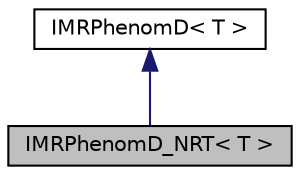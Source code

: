 digraph "IMRPhenomD_NRT&lt; T &gt;"
{
  edge [fontname="Helvetica",fontsize="10",labelfontname="Helvetica",labelfontsize="10"];
  node [fontname="Helvetica",fontsize="10",shape=record];
  Node5 [label="IMRPhenomD_NRT\< T \>",height=0.2,width=0.4,color="black", fillcolor="grey75", style="filled", fontcolor="black"];
  Node6 -> Node5 [dir="back",color="midnightblue",fontsize="10",style="solid",fontname="Helvetica"];
  Node6 [label="IMRPhenomD\< T \>",height=0.2,width=0.4,color="black", fillcolor="white", style="filled",URL="$d2/d3d/classIMRPhenomD.html"];
}
